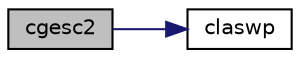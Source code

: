 digraph "cgesc2"
{
 // LATEX_PDF_SIZE
  edge [fontname="Helvetica",fontsize="10",labelfontname="Helvetica",labelfontsize="10"];
  node [fontname="Helvetica",fontsize="10",shape=record];
  rankdir="LR";
  Node1 [label="cgesc2",height=0.2,width=0.4,color="black", fillcolor="grey75", style="filled", fontcolor="black",tooltip="CGESC2 solves a system of linear equations using the LU factorization with complete pivoting computed..."];
  Node1 -> Node2 [color="midnightblue",fontsize="10",style="solid",fontname="Helvetica"];
  Node2 [label="claswp",height=0.2,width=0.4,color="black", fillcolor="white", style="filled",URL="$claswp_8f.html#a27858a2e2b195ef0e7121f1edb8bb9a9",tooltip="CLASWP performs a series of row interchanges on a general rectangular matrix."];
}

